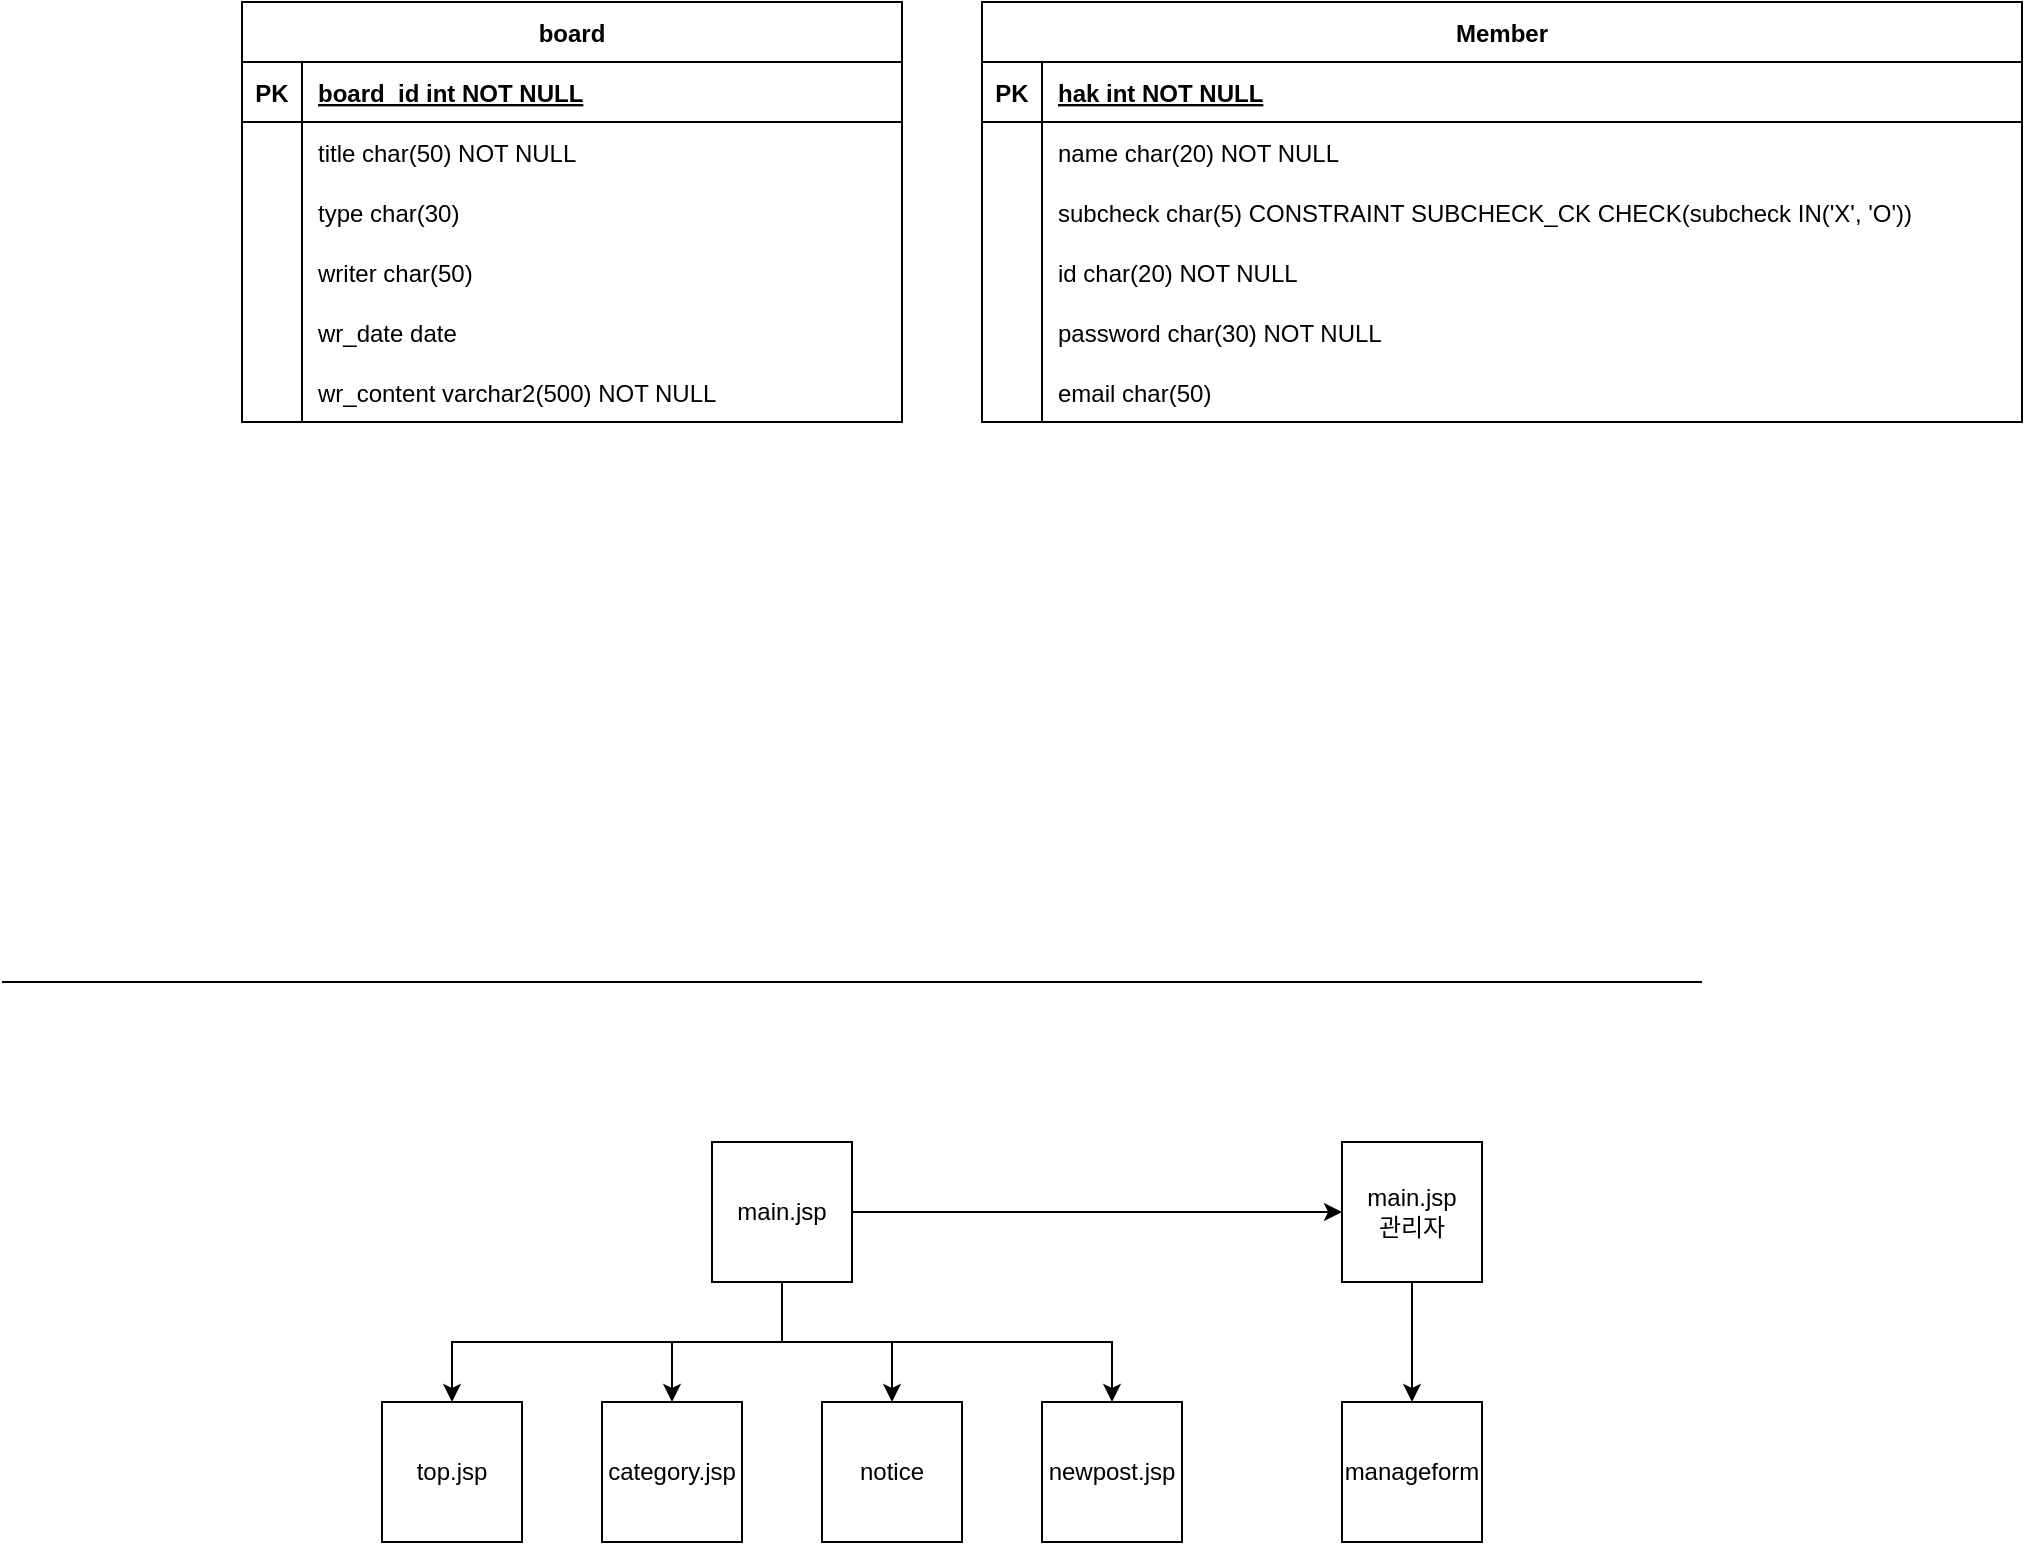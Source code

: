 <mxfile version="16.5.6" type="github">
  <diagram name="Page-1" id="c4acf3e9-155e-7222-9cf6-157b1a14988f">
    <mxGraphModel dx="1110" dy="677" grid="1" gridSize="10" guides="1" tooltips="1" connect="1" arrows="1" fold="1" page="1" pageScale="1" pageWidth="850" pageHeight="1100" background="none" math="0" shadow="0">
      <root>
        <mxCell id="0" />
        <mxCell id="1" parent="0" />
        <mxCell id="o-wNnd8c30Tpgl2oFAmR-1" value="Member" style="shape=table;startSize=30;container=1;collapsible=1;childLayout=tableLayout;fixedRows=1;rowLines=0;fontStyle=1;align=center;resizeLast=1;" parent="1" vertex="1">
          <mxGeometry x="490" y="430" width="520" height="210" as="geometry" />
        </mxCell>
        <mxCell id="o-wNnd8c30Tpgl2oFAmR-2" value="" style="shape=tableRow;horizontal=0;startSize=0;swimlaneHead=0;swimlaneBody=0;fillColor=none;collapsible=0;dropTarget=0;points=[[0,0.5],[1,0.5]];portConstraint=eastwest;top=0;left=0;right=0;bottom=1;" parent="o-wNnd8c30Tpgl2oFAmR-1" vertex="1">
          <mxGeometry y="30" width="520" height="30" as="geometry" />
        </mxCell>
        <mxCell id="o-wNnd8c30Tpgl2oFAmR-3" value="PK" style="shape=partialRectangle;overflow=hidden;connectable=0;fillColor=none;top=0;left=0;bottom=0;right=0;fontStyle=1;" parent="o-wNnd8c30Tpgl2oFAmR-2" vertex="1">
          <mxGeometry width="30" height="30" as="geometry">
            <mxRectangle width="30" height="30" as="alternateBounds" />
          </mxGeometry>
        </mxCell>
        <mxCell id="o-wNnd8c30Tpgl2oFAmR-4" value="hak int NOT NULL " style="shape=partialRectangle;overflow=hidden;connectable=0;fillColor=none;align=left;top=0;left=0;bottom=0;right=0;spacingLeft=6;fontStyle=5;" parent="o-wNnd8c30Tpgl2oFAmR-2" vertex="1">
          <mxGeometry x="30" width="490" height="30" as="geometry">
            <mxRectangle width="490" height="30" as="alternateBounds" />
          </mxGeometry>
        </mxCell>
        <mxCell id="o-wNnd8c30Tpgl2oFAmR-5" value="" style="shape=tableRow;horizontal=0;startSize=0;swimlaneHead=0;swimlaneBody=0;fillColor=none;collapsible=0;dropTarget=0;points=[[0,0.5],[1,0.5]];portConstraint=eastwest;top=0;left=0;right=0;bottom=0;" parent="o-wNnd8c30Tpgl2oFAmR-1" vertex="1">
          <mxGeometry y="60" width="520" height="30" as="geometry" />
        </mxCell>
        <mxCell id="o-wNnd8c30Tpgl2oFAmR-6" value="" style="shape=partialRectangle;overflow=hidden;connectable=0;fillColor=none;top=0;left=0;bottom=0;right=0;" parent="o-wNnd8c30Tpgl2oFAmR-5" vertex="1">
          <mxGeometry width="30" height="30" as="geometry">
            <mxRectangle width="30" height="30" as="alternateBounds" />
          </mxGeometry>
        </mxCell>
        <mxCell id="o-wNnd8c30Tpgl2oFAmR-7" value="name char(20) NOT NULL" style="shape=partialRectangle;overflow=hidden;connectable=0;fillColor=none;align=left;top=0;left=0;bottom=0;right=0;spacingLeft=6;" parent="o-wNnd8c30Tpgl2oFAmR-5" vertex="1">
          <mxGeometry x="30" width="490" height="30" as="geometry">
            <mxRectangle width="490" height="30" as="alternateBounds" />
          </mxGeometry>
        </mxCell>
        <mxCell id="o-wNnd8c30Tpgl2oFAmR-11" value="" style="shape=tableRow;horizontal=0;startSize=0;swimlaneHead=0;swimlaneBody=0;fillColor=none;collapsible=0;dropTarget=0;points=[[0,0.5],[1,0.5]];portConstraint=eastwest;top=0;left=0;right=0;bottom=0;" parent="o-wNnd8c30Tpgl2oFAmR-1" vertex="1">
          <mxGeometry y="90" width="520" height="30" as="geometry" />
        </mxCell>
        <mxCell id="o-wNnd8c30Tpgl2oFAmR-12" value="" style="shape=partialRectangle;overflow=hidden;connectable=0;fillColor=none;top=0;left=0;bottom=0;right=0;" parent="o-wNnd8c30Tpgl2oFAmR-11" vertex="1">
          <mxGeometry width="30" height="30" as="geometry">
            <mxRectangle width="30" height="30" as="alternateBounds" />
          </mxGeometry>
        </mxCell>
        <mxCell id="o-wNnd8c30Tpgl2oFAmR-13" value="subcheck char(5) CONSTRAINT SUBCHECK_CK CHECK(subcheck IN(&#39;X&#39;, &#39;O&#39;))" style="shape=partialRectangle;overflow=hidden;connectable=0;fillColor=none;align=left;top=0;left=0;bottom=0;right=0;spacingLeft=6;" parent="o-wNnd8c30Tpgl2oFAmR-11" vertex="1">
          <mxGeometry x="30" width="490" height="30" as="geometry">
            <mxRectangle width="490" height="30" as="alternateBounds" />
          </mxGeometry>
        </mxCell>
        <mxCell id="-Prdew3L-5d2FFngKh6s-1" value="" style="shape=tableRow;horizontal=0;startSize=0;swimlaneHead=0;swimlaneBody=0;fillColor=none;collapsible=0;dropTarget=0;points=[[0,0.5],[1,0.5]];portConstraint=eastwest;top=0;left=0;right=0;bottom=0;" parent="o-wNnd8c30Tpgl2oFAmR-1" vertex="1">
          <mxGeometry y="120" width="520" height="30" as="geometry" />
        </mxCell>
        <mxCell id="-Prdew3L-5d2FFngKh6s-2" value="" style="shape=partialRectangle;overflow=hidden;connectable=0;fillColor=none;top=0;left=0;bottom=0;right=0;" parent="-Prdew3L-5d2FFngKh6s-1" vertex="1">
          <mxGeometry width="30" height="30" as="geometry">
            <mxRectangle width="30" height="30" as="alternateBounds" />
          </mxGeometry>
        </mxCell>
        <mxCell id="-Prdew3L-5d2FFngKh6s-3" value="id char(20) NOT NULL" style="shape=partialRectangle;overflow=hidden;connectable=0;fillColor=none;align=left;top=0;left=0;bottom=0;right=0;spacingLeft=6;" parent="-Prdew3L-5d2FFngKh6s-1" vertex="1">
          <mxGeometry x="30" width="490" height="30" as="geometry">
            <mxRectangle width="490" height="30" as="alternateBounds" />
          </mxGeometry>
        </mxCell>
        <mxCell id="-Prdew3L-5d2FFngKh6s-23" value="" style="shape=tableRow;horizontal=0;startSize=0;swimlaneHead=0;swimlaneBody=0;fillColor=none;collapsible=0;dropTarget=0;points=[[0,0.5],[1,0.5]];portConstraint=eastwest;top=0;left=0;right=0;bottom=0;" parent="o-wNnd8c30Tpgl2oFAmR-1" vertex="1">
          <mxGeometry y="150" width="520" height="30" as="geometry" />
        </mxCell>
        <mxCell id="-Prdew3L-5d2FFngKh6s-24" value="" style="shape=partialRectangle;overflow=hidden;connectable=0;fillColor=none;top=0;left=0;bottom=0;right=0;" parent="-Prdew3L-5d2FFngKh6s-23" vertex="1">
          <mxGeometry width="30" height="30" as="geometry">
            <mxRectangle width="30" height="30" as="alternateBounds" />
          </mxGeometry>
        </mxCell>
        <mxCell id="-Prdew3L-5d2FFngKh6s-25" value="password char(30) NOT NULL" style="shape=partialRectangle;overflow=hidden;connectable=0;fillColor=none;align=left;top=0;left=0;bottom=0;right=0;spacingLeft=6;" parent="-Prdew3L-5d2FFngKh6s-23" vertex="1">
          <mxGeometry x="30" width="490" height="30" as="geometry">
            <mxRectangle width="490" height="30" as="alternateBounds" />
          </mxGeometry>
        </mxCell>
        <mxCell id="-Prdew3L-5d2FFngKh6s-35" value="" style="shape=tableRow;horizontal=0;startSize=0;swimlaneHead=0;swimlaneBody=0;fillColor=none;collapsible=0;dropTarget=0;points=[[0,0.5],[1,0.5]];portConstraint=eastwest;top=0;left=0;right=0;bottom=0;" parent="o-wNnd8c30Tpgl2oFAmR-1" vertex="1">
          <mxGeometry y="180" width="520" height="30" as="geometry" />
        </mxCell>
        <mxCell id="-Prdew3L-5d2FFngKh6s-36" value="" style="shape=partialRectangle;overflow=hidden;connectable=0;fillColor=none;top=0;left=0;bottom=0;right=0;" parent="-Prdew3L-5d2FFngKh6s-35" vertex="1">
          <mxGeometry width="30" height="30" as="geometry">
            <mxRectangle width="30" height="30" as="alternateBounds" />
          </mxGeometry>
        </mxCell>
        <mxCell id="-Prdew3L-5d2FFngKh6s-37" value="email char(50)" style="shape=partialRectangle;overflow=hidden;connectable=0;fillColor=none;align=left;top=0;left=0;bottom=0;right=0;spacingLeft=6;" parent="-Prdew3L-5d2FFngKh6s-35" vertex="1">
          <mxGeometry x="30" width="490" height="30" as="geometry">
            <mxRectangle width="490" height="30" as="alternateBounds" />
          </mxGeometry>
        </mxCell>
        <mxCell id="o-wNnd8c30Tpgl2oFAmR-33" value="board" style="shape=table;startSize=30;container=1;collapsible=1;childLayout=tableLayout;fixedRows=1;rowLines=0;fontStyle=1;align=center;resizeLast=1;" parent="1" vertex="1">
          <mxGeometry x="120" y="430" width="330" height="210" as="geometry" />
        </mxCell>
        <mxCell id="o-wNnd8c30Tpgl2oFAmR-34" value="" style="shape=tableRow;horizontal=0;startSize=0;swimlaneHead=0;swimlaneBody=0;fillColor=none;collapsible=0;dropTarget=0;points=[[0,0.5],[1,0.5]];portConstraint=eastwest;top=0;left=0;right=0;bottom=1;" parent="o-wNnd8c30Tpgl2oFAmR-33" vertex="1">
          <mxGeometry y="30" width="330" height="30" as="geometry" />
        </mxCell>
        <mxCell id="o-wNnd8c30Tpgl2oFAmR-35" value="PK" style="shape=partialRectangle;overflow=hidden;connectable=0;fillColor=none;top=0;left=0;bottom=0;right=0;fontStyle=1;" parent="o-wNnd8c30Tpgl2oFAmR-34" vertex="1">
          <mxGeometry width="30" height="30" as="geometry">
            <mxRectangle width="30" height="30" as="alternateBounds" />
          </mxGeometry>
        </mxCell>
        <mxCell id="o-wNnd8c30Tpgl2oFAmR-36" value="board_id int NOT NULL " style="shape=partialRectangle;overflow=hidden;connectable=0;fillColor=none;align=left;top=0;left=0;bottom=0;right=0;spacingLeft=6;fontStyle=5;" parent="o-wNnd8c30Tpgl2oFAmR-34" vertex="1">
          <mxGeometry x="30" width="300" height="30" as="geometry">
            <mxRectangle width="300" height="30" as="alternateBounds" />
          </mxGeometry>
        </mxCell>
        <mxCell id="o-wNnd8c30Tpgl2oFAmR-37" value="" style="shape=tableRow;horizontal=0;startSize=0;swimlaneHead=0;swimlaneBody=0;fillColor=none;collapsible=0;dropTarget=0;points=[[0,0.5],[1,0.5]];portConstraint=eastwest;top=0;left=0;right=0;bottom=0;" parent="o-wNnd8c30Tpgl2oFAmR-33" vertex="1">
          <mxGeometry y="60" width="330" height="30" as="geometry" />
        </mxCell>
        <mxCell id="o-wNnd8c30Tpgl2oFAmR-38" value="" style="shape=partialRectangle;overflow=hidden;connectable=0;fillColor=none;top=0;left=0;bottom=0;right=0;" parent="o-wNnd8c30Tpgl2oFAmR-37" vertex="1">
          <mxGeometry width="30" height="30" as="geometry">
            <mxRectangle width="30" height="30" as="alternateBounds" />
          </mxGeometry>
        </mxCell>
        <mxCell id="o-wNnd8c30Tpgl2oFAmR-39" value="title char(50) NOT NULL" style="shape=partialRectangle;overflow=hidden;connectable=0;fillColor=none;align=left;top=0;left=0;bottom=0;right=0;spacingLeft=6;" parent="o-wNnd8c30Tpgl2oFAmR-37" vertex="1">
          <mxGeometry x="30" width="300" height="30" as="geometry">
            <mxRectangle width="300" height="30" as="alternateBounds" />
          </mxGeometry>
        </mxCell>
        <mxCell id="-Prdew3L-5d2FFngKh6s-44" value="" style="shape=tableRow;horizontal=0;startSize=0;swimlaneHead=0;swimlaneBody=0;fillColor=none;collapsible=0;dropTarget=0;points=[[0,0.5],[1,0.5]];portConstraint=eastwest;top=0;left=0;right=0;bottom=0;" parent="o-wNnd8c30Tpgl2oFAmR-33" vertex="1">
          <mxGeometry y="90" width="330" height="30" as="geometry" />
        </mxCell>
        <mxCell id="-Prdew3L-5d2FFngKh6s-45" value="" style="shape=partialRectangle;overflow=hidden;connectable=0;fillColor=none;top=0;left=0;bottom=0;right=0;" parent="-Prdew3L-5d2FFngKh6s-44" vertex="1">
          <mxGeometry width="30" height="30" as="geometry">
            <mxRectangle width="30" height="30" as="alternateBounds" />
          </mxGeometry>
        </mxCell>
        <mxCell id="-Prdew3L-5d2FFngKh6s-46" value="type char(30)" style="shape=partialRectangle;overflow=hidden;connectable=0;fillColor=none;align=left;top=0;left=0;bottom=0;right=0;spacingLeft=6;" parent="-Prdew3L-5d2FFngKh6s-44" vertex="1">
          <mxGeometry x="30" width="300" height="30" as="geometry">
            <mxRectangle width="300" height="30" as="alternateBounds" />
          </mxGeometry>
        </mxCell>
        <mxCell id="o-wNnd8c30Tpgl2oFAmR-40" value="" style="shape=tableRow;horizontal=0;startSize=0;swimlaneHead=0;swimlaneBody=0;fillColor=none;collapsible=0;dropTarget=0;points=[[0,0.5],[1,0.5]];portConstraint=eastwest;top=0;left=0;right=0;bottom=0;" parent="o-wNnd8c30Tpgl2oFAmR-33" vertex="1">
          <mxGeometry y="120" width="330" height="30" as="geometry" />
        </mxCell>
        <mxCell id="o-wNnd8c30Tpgl2oFAmR-41" value="" style="shape=partialRectangle;overflow=hidden;connectable=0;fillColor=none;top=0;left=0;bottom=0;right=0;" parent="o-wNnd8c30Tpgl2oFAmR-40" vertex="1">
          <mxGeometry width="30" height="30" as="geometry">
            <mxRectangle width="30" height="30" as="alternateBounds" />
          </mxGeometry>
        </mxCell>
        <mxCell id="o-wNnd8c30Tpgl2oFAmR-42" value="writer char(50)" style="shape=partialRectangle;overflow=hidden;connectable=0;fillColor=none;align=left;top=0;left=0;bottom=0;right=0;spacingLeft=6;" parent="o-wNnd8c30Tpgl2oFAmR-40" vertex="1">
          <mxGeometry x="30" width="300" height="30" as="geometry">
            <mxRectangle width="300" height="30" as="alternateBounds" />
          </mxGeometry>
        </mxCell>
        <mxCell id="o-wNnd8c30Tpgl2oFAmR-43" value="" style="shape=tableRow;horizontal=0;startSize=0;swimlaneHead=0;swimlaneBody=0;fillColor=none;collapsible=0;dropTarget=0;points=[[0,0.5],[1,0.5]];portConstraint=eastwest;top=0;left=0;right=0;bottom=0;" parent="o-wNnd8c30Tpgl2oFAmR-33" vertex="1">
          <mxGeometry y="150" width="330" height="30" as="geometry" />
        </mxCell>
        <mxCell id="o-wNnd8c30Tpgl2oFAmR-44" value="" style="shape=partialRectangle;overflow=hidden;connectable=0;fillColor=none;top=0;left=0;bottom=0;right=0;" parent="o-wNnd8c30Tpgl2oFAmR-43" vertex="1">
          <mxGeometry width="30" height="30" as="geometry">
            <mxRectangle width="30" height="30" as="alternateBounds" />
          </mxGeometry>
        </mxCell>
        <mxCell id="o-wNnd8c30Tpgl2oFAmR-45" value="wr_date date" style="shape=partialRectangle;overflow=hidden;connectable=0;fillColor=none;align=left;top=0;left=0;bottom=0;right=0;spacingLeft=6;" parent="o-wNnd8c30Tpgl2oFAmR-43" vertex="1">
          <mxGeometry x="30" width="300" height="30" as="geometry">
            <mxRectangle width="300" height="30" as="alternateBounds" />
          </mxGeometry>
        </mxCell>
        <mxCell id="o-wNnd8c30Tpgl2oFAmR-46" value="" style="shape=tableRow;horizontal=0;startSize=0;swimlaneHead=0;swimlaneBody=0;fillColor=none;collapsible=0;dropTarget=0;points=[[0,0.5],[1,0.5]];portConstraint=eastwest;top=0;left=0;right=0;bottom=0;" parent="o-wNnd8c30Tpgl2oFAmR-33" vertex="1">
          <mxGeometry y="180" width="330" height="30" as="geometry" />
        </mxCell>
        <mxCell id="o-wNnd8c30Tpgl2oFAmR-47" value="" style="shape=partialRectangle;overflow=hidden;connectable=0;fillColor=none;top=0;left=0;bottom=0;right=0;" parent="o-wNnd8c30Tpgl2oFAmR-46" vertex="1">
          <mxGeometry width="30" height="30" as="geometry">
            <mxRectangle width="30" height="30" as="alternateBounds" />
          </mxGeometry>
        </mxCell>
        <mxCell id="o-wNnd8c30Tpgl2oFAmR-48" value="wr_content varchar2(500) NOT NULL" style="shape=partialRectangle;overflow=hidden;connectable=0;fillColor=none;align=left;top=0;left=0;bottom=0;right=0;spacingLeft=6;" parent="o-wNnd8c30Tpgl2oFAmR-46" vertex="1">
          <mxGeometry x="30" width="300" height="30" as="geometry">
            <mxRectangle width="300" height="30" as="alternateBounds" />
          </mxGeometry>
        </mxCell>
        <mxCell id="5dP8dctgEsVmz3c5OUKi-1" value="" style="endArrow=none;html=1;rounded=0;" parent="1" edge="1">
          <mxGeometry width="50" height="50" relative="1" as="geometry">
            <mxPoint y="920" as="sourcePoint" />
            <mxPoint x="850" y="920" as="targetPoint" />
          </mxGeometry>
        </mxCell>
        <mxCell id="QrIk6eBtx9g0KkXkdqYx-6" style="edgeStyle=orthogonalEdgeStyle;rounded=0;orthogonalLoop=1;jettySize=auto;html=1;exitX=0.5;exitY=1;exitDx=0;exitDy=0;entryX=0.5;entryY=0;entryDx=0;entryDy=0;" edge="1" parent="1" source="5dP8dctgEsVmz3c5OUKi-2" target="QrIk6eBtx9g0KkXkdqYx-1">
          <mxGeometry relative="1" as="geometry" />
        </mxCell>
        <mxCell id="QrIk6eBtx9g0KkXkdqYx-7" style="edgeStyle=orthogonalEdgeStyle;rounded=0;orthogonalLoop=1;jettySize=auto;html=1;exitX=0.5;exitY=1;exitDx=0;exitDy=0;entryX=0.5;entryY=0;entryDx=0;entryDy=0;" edge="1" parent="1" source="5dP8dctgEsVmz3c5OUKi-2" target="QrIk6eBtx9g0KkXkdqYx-3">
          <mxGeometry relative="1" as="geometry" />
        </mxCell>
        <mxCell id="QrIk6eBtx9g0KkXkdqYx-8" style="edgeStyle=orthogonalEdgeStyle;rounded=0;orthogonalLoop=1;jettySize=auto;html=1;exitX=0.5;exitY=1;exitDx=0;exitDy=0;" edge="1" parent="1" source="5dP8dctgEsVmz3c5OUKi-2" target="QrIk6eBtx9g0KkXkdqYx-4">
          <mxGeometry relative="1" as="geometry" />
        </mxCell>
        <mxCell id="QrIk6eBtx9g0KkXkdqYx-9" style="edgeStyle=orthogonalEdgeStyle;rounded=0;orthogonalLoop=1;jettySize=auto;html=1;exitX=0.5;exitY=1;exitDx=0;exitDy=0;" edge="1" parent="1" source="5dP8dctgEsVmz3c5OUKi-2" target="QrIk6eBtx9g0KkXkdqYx-5">
          <mxGeometry relative="1" as="geometry" />
        </mxCell>
        <mxCell id="QrIk6eBtx9g0KkXkdqYx-12" style="edgeStyle=orthogonalEdgeStyle;rounded=0;orthogonalLoop=1;jettySize=auto;html=1;exitX=1;exitY=0.5;exitDx=0;exitDy=0;" edge="1" parent="1" source="5dP8dctgEsVmz3c5OUKi-2" target="QrIk6eBtx9g0KkXkdqYx-2">
          <mxGeometry relative="1" as="geometry" />
        </mxCell>
        <mxCell id="5dP8dctgEsVmz3c5OUKi-2" value="main.jsp" style="whiteSpace=wrap;html=1;aspect=fixed;" parent="1" vertex="1">
          <mxGeometry x="355" y="1000" width="70" height="70" as="geometry" />
        </mxCell>
        <mxCell id="QrIk6eBtx9g0KkXkdqYx-1" value="category.jsp" style="whiteSpace=wrap;html=1;aspect=fixed;" vertex="1" parent="1">
          <mxGeometry x="300" y="1130" width="70" height="70" as="geometry" />
        </mxCell>
        <mxCell id="QrIk6eBtx9g0KkXkdqYx-11" style="edgeStyle=orthogonalEdgeStyle;rounded=0;orthogonalLoop=1;jettySize=auto;html=1;exitX=0.5;exitY=1;exitDx=0;exitDy=0;entryX=0.5;entryY=0;entryDx=0;entryDy=0;" edge="1" parent="1" source="QrIk6eBtx9g0KkXkdqYx-2" target="QrIk6eBtx9g0KkXkdqYx-10">
          <mxGeometry relative="1" as="geometry" />
        </mxCell>
        <mxCell id="QrIk6eBtx9g0KkXkdqYx-2" value="main.jsp&lt;br&gt;관리자" style="whiteSpace=wrap;html=1;aspect=fixed;" vertex="1" parent="1">
          <mxGeometry x="670" y="1000" width="70" height="70" as="geometry" />
        </mxCell>
        <mxCell id="QrIk6eBtx9g0KkXkdqYx-3" value="top.jsp" style="whiteSpace=wrap;html=1;aspect=fixed;" vertex="1" parent="1">
          <mxGeometry x="190" y="1130" width="70" height="70" as="geometry" />
        </mxCell>
        <mxCell id="QrIk6eBtx9g0KkXkdqYx-4" value="notice" style="whiteSpace=wrap;html=1;aspect=fixed;" vertex="1" parent="1">
          <mxGeometry x="410" y="1130" width="70" height="70" as="geometry" />
        </mxCell>
        <mxCell id="QrIk6eBtx9g0KkXkdqYx-5" value="newpost.jsp" style="whiteSpace=wrap;html=1;aspect=fixed;" vertex="1" parent="1">
          <mxGeometry x="520" y="1130" width="70" height="70" as="geometry" />
        </mxCell>
        <mxCell id="QrIk6eBtx9g0KkXkdqYx-10" value="manageform" style="whiteSpace=wrap;html=1;aspect=fixed;" vertex="1" parent="1">
          <mxGeometry x="670" y="1130" width="70" height="70" as="geometry" />
        </mxCell>
      </root>
    </mxGraphModel>
  </diagram>
</mxfile>

